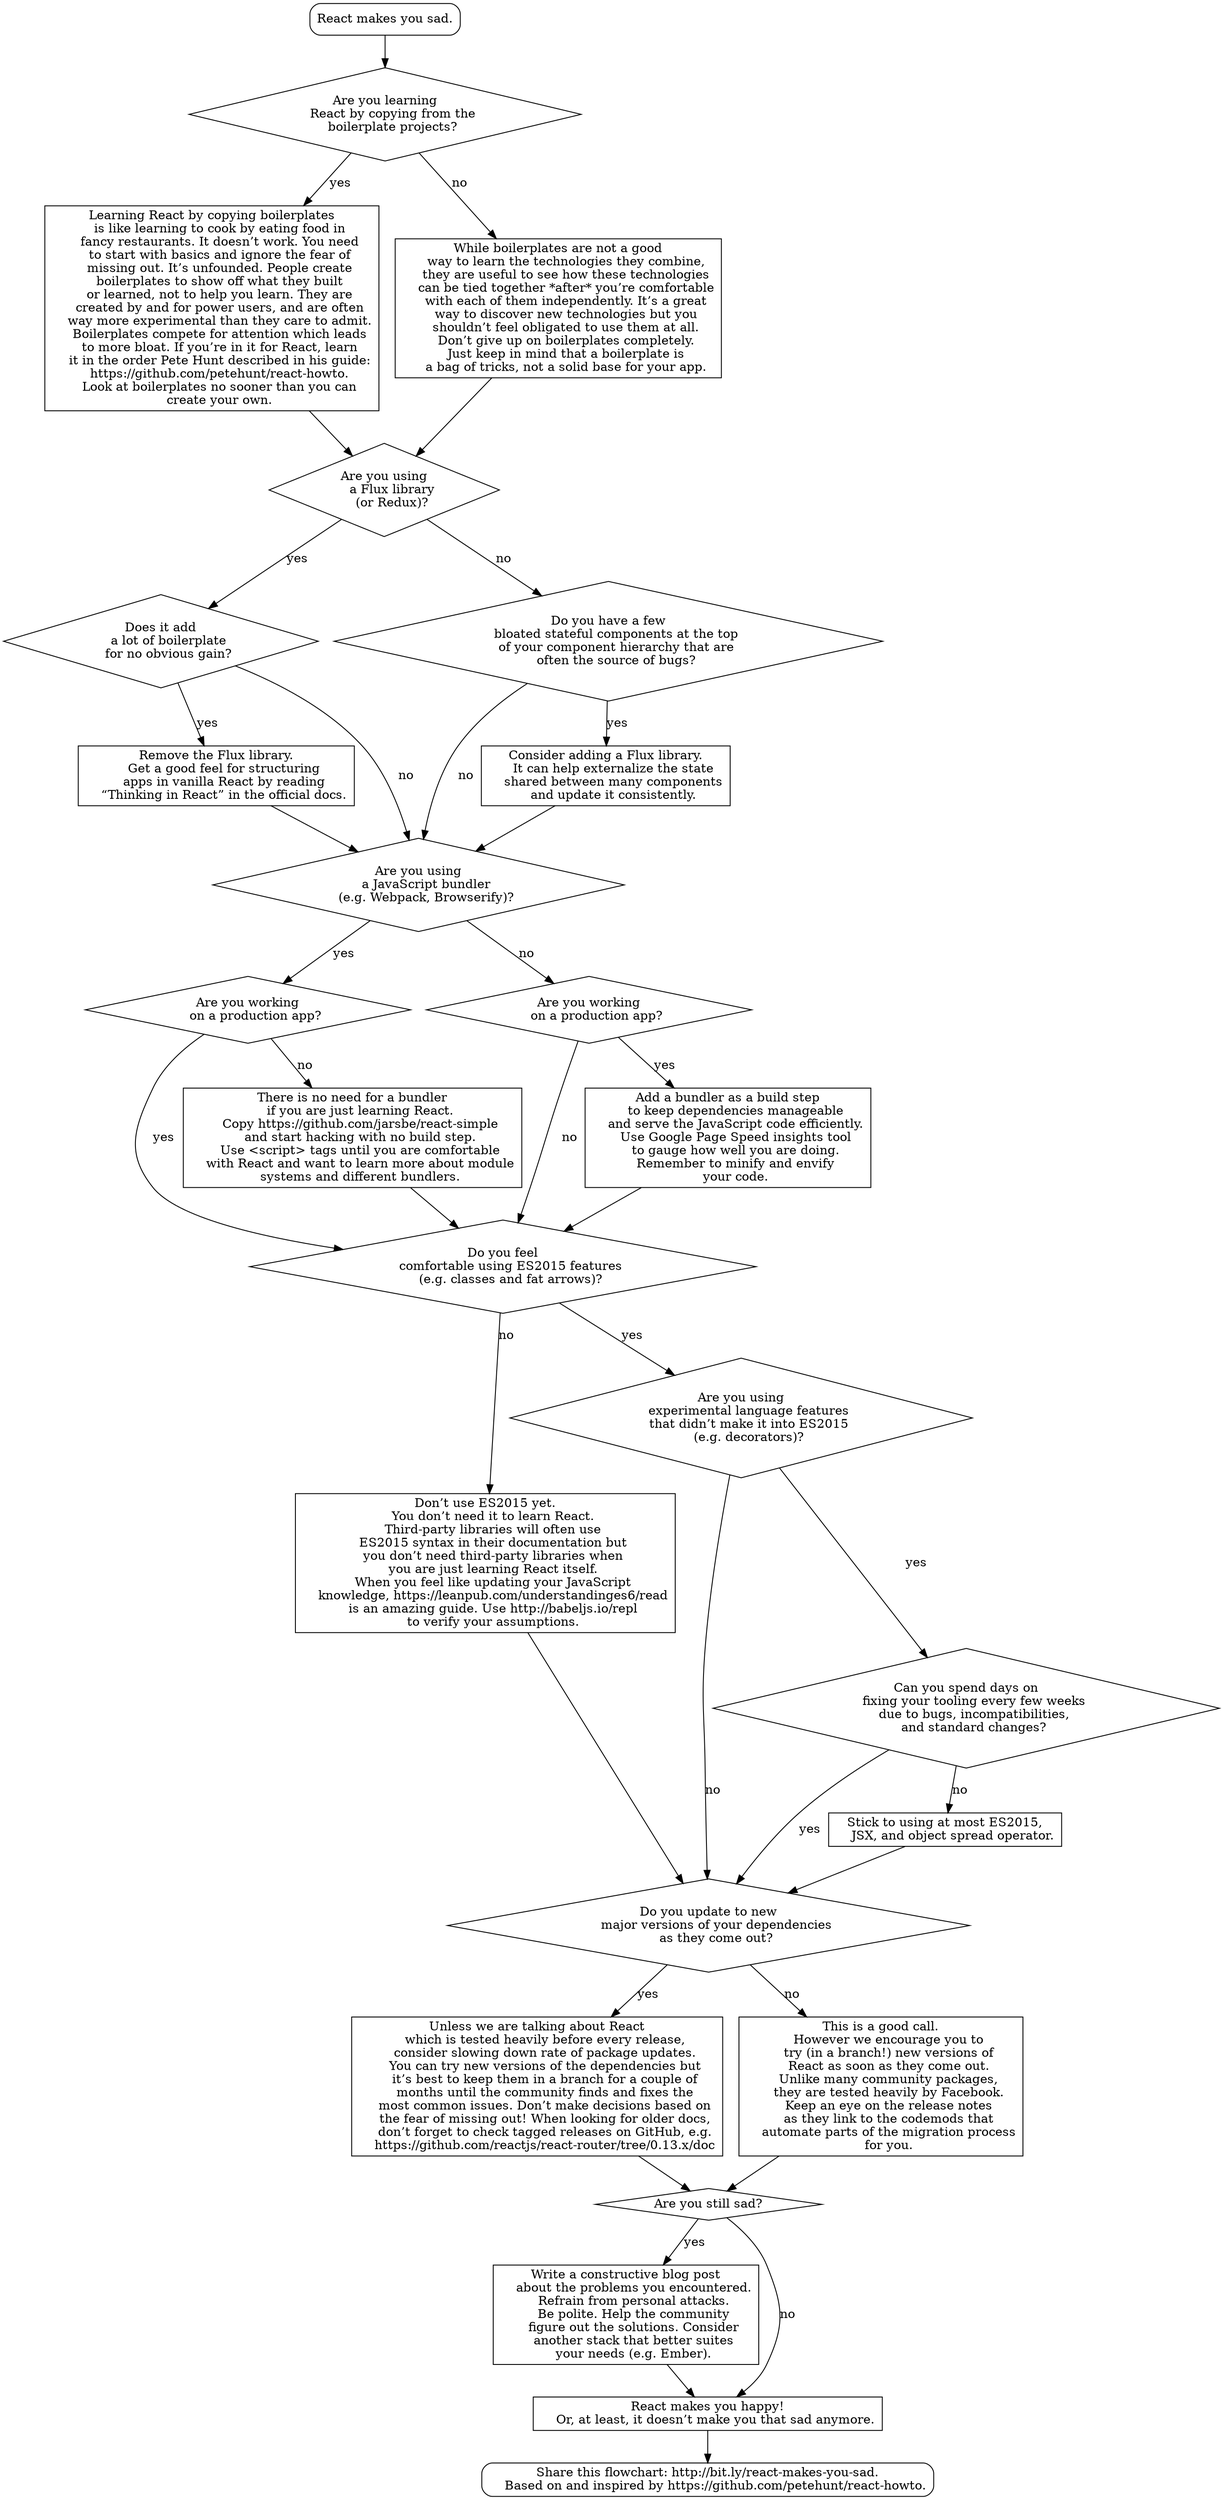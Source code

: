 digraph {
  unhappy[
    shape="box",
    style=rounded,
    label="React makes you sad."
  ]
  unhappy -> are_you_using_react_boilerplates;

  # Boilerplate Fatigue

  are_you_using_react_boilerplates[
    shape="diamond",
    label="Are you learning
    React by copying from the
    boilerplate projects?"
  ]
  are_you_using_react_boilerplates -> boilerplates_dont_teach[label="yes"]
  are_you_using_react_boilerplates -> steal_from_boilerplates[label="no"]

  boilerplates_dont_teach[
    shape="box",
    label="Learning React by copying boilerplates
    is like learning to cook by eating food in
    fancy restaurants. It doesn’t work. You need
    to start with basics and ignore the fear of
    missing out. It’s unfounded. People create
    boilerplates to show off what they built
    or learned, not to help you learn. They are
    created by and for power users, and are often
    way more experimental than they care to admit.
    Boilerplates compete for attention which leads
    to more bloat. If you’re in it for React, learn
    it in the order Pete Hunt described in his guide:
    https://github.com/petehunt/react-howto.
    Look at boilerplates no sooner than you can
    create your own."
  ]
  boilerplates_dont_teach -> are_you_using_flux

  steal_from_boilerplates[
    shape="box",
    label="While boilerplates are not a good
    way to learn the technologies they combine,
    they are useful to see how these technologies
    can be tied together *after* you’re comfortable
    with each of them independently. It’s a great
    way to discover new technologies but you
    shouldn’t feel obligated to use them at all.
    Don’t give up on boilerplates completely.
    Just keep in mind that a boilerplate is
    a bag of tricks, not a solid base for your app."
  ]
  steal_from_boilerplates -> are_you_using_flux

  # Flux Fatigue

  are_you_using_flux[
    shape="diamond",
    label="Are you using
    a Flux library
    (or Redux)?"
  ]
  are_you_using_flux -> is_too_much_flux[label="yes"]
  are_you_using_flux -> is_not_enough_flux[label="no"]

  is_too_much_flux[
    shape="diamond",
    label="Does it add
    a lot of boilerplate
    for no obvious gain?"
  ]
  is_too_much_flux -> remove_flux[label="yes"]
  is_too_much_flux -> are_you_using_bundler[label="no"]

  is_not_enough_flux[
    shape="diamond",
    label="Do you have a few
    bloated stateful components at the top
    of your component hierarchy that are
    often the source of bugs?"
  ]
  is_not_enough_flux -> add_flux[label="yes"]
  is_not_enough_flux -> are_you_using_bundler[label="no"]

  add_flux[
    shape="box",
    label="Consider adding a Flux library.
    It can help externalize the state
    shared between many components
    and update it consistently."
  ]
  add_flux -> are_you_using_bundler

  remove_flux[
    shape="box",
    label="Remove the Flux library.
    Get a good feel for structuring
    apps in vanilla React by reading
    “Thinking in React” in the official docs."
  ]
  remove_flux -> are_you_using_bundler

  # Bundler Fatigue

  are_you_using_bundler[
    shape="diamond",
    label="Are you using
    a JavaScript bundler
    (e.g. Webpack, Browserify)?"
  ]
  are_you_using_bundler -> are_you_working_on_production_app_with_bundler[label="yes"]
  are_you_using_bundler -> are_you_working_on_production_app_without_bundler[label="no"]

  are_you_working_on_production_app_with_bundler[
    shape="diamond",
    label="Are you working
    on a production app?"
  ]
  are_you_working_on_production_app_with_bundler -> do_you_know_es2015[label="yes"]
  are_you_working_on_production_app_with_bundler -> remove_bundler[label="no"]

  are_you_working_on_production_app_without_bundler[
    shape="diamond",
    label="Are you working
    on a production app?"
  ]
  are_you_working_on_production_app_without_bundler -> add_bundler[label="yes"]
  are_you_working_on_production_app_without_bundler -> do_you_know_es2015[label="no"]

  add_bundler[
    shape="box",
    label="Add a bundler as a build step
    to keep dependencies manageable
    and serve the JavaScript code efficiently.
    Use Google Page Speed insights tool
    to gauge how well you are doing.
    Remember to minify and envify
    your code."
  ]
  add_bundler -> do_you_know_es2015

  remove_bundler[
    shape="box",
    label="There is no need for a bundler
    if you are just learning React.
    Copy https://github.com/jarsbe/react-simple
    and start hacking with no build step.
    Use <script> tags until you are comfortable
    with React and want to learn more about module
    systems and different bundlers."
  ]
  remove_bundler -> do_you_know_es2015

  # ES2015 Fatigue

  do_you_know_es2015[
    shape="diamond",
    label="Do you feel
    comfortable using ES2015 features
    (e.g. classes and fat arrows)?"
  ]
  do_you_know_es2015 -> use_es5[label="no"]
  do_you_know_es2015 -> are_you_using_dangerous_features[label="yes"]

  use_es5[
    shape="box",
    label="Don’t use ES2015 yet.
    You don’t need it to learn React.
    Third-party libraries will often use
    ES2015 syntax in their documentation but
    you don’t need third-party libraries when
    you are just learning React itself.
    When you feel like updating your JavaScript
    knowledge, https://leanpub.com/understandinges6/read
    is an amazing guide. Use http://babeljs.io/repl
    to verify your assumptions."
  ]
  use_es5 -> do_you_update_packages_asap

  # ESnext Fatigue

  are_you_using_dangerous_features[
    shape="diamond",
    label="Are you using
    experimental language features
    that didn’t make it into ES2015
    (e.g. decorators)?"
  ]
  are_you_using_dangerous_features -> can_you_spend_days_on_your_tooling[label="yes"]
  are_you_using_dangerous_features -> do_you_update_packages_asap[label="no"]

  can_you_spend_days_on_your_tooling[
    shape="diamond",
    label="Can you spend days on
    fixing your tooling every few weeks
    due to bugs, incompatibilities,
    and standard changes?"
  ]
  can_you_spend_days_on_your_tooling -> do_you_update_packages_asap[label="yes"]
  can_you_spend_days_on_your_tooling -> stick_to_es2015[label="no"]

  stick_to_es2015[
    shape="box",
    label="Stick to using at most ES2015,
    JSX, and object spread operator."
  ]
  stick_to_es2015 -> do_you_update_packages_asap

  # Semver Fatigue

  do_you_update_packages_asap[
    shape="diamond",
    label="Do you update to new
    major versions of your dependencies
    as they come out?"
  ]
  do_you_update_packages_asap -> give_it_two_months[label="yes"]
  do_you_update_packages_asap -> consider_updating_react[label="no"]

  give_it_two_months[
    shape="box",
    label="Unless we are talking about React
    which is tested heavily before every release,
    consider slowing down rate of package updates.
    You can try new versions of the dependencies but
    it’s best to keep them in a branch for a couple of
    months until the community finds and fixes the
    most common issues. Don’t make decisions based on
    the fear of missing out! When looking for older docs,
    don’t forget to check tagged releases on GitHub, e.g.
    https://github.com/reactjs/react-router/tree/0.13.x/doc"
  ]
  give_it_two_months -> are_you_still_sad

  consider_updating_react[
    shape="box",
    label="This is a good call.
    However we encourage you to
    try (in a branch!) new versions of
    React as soon as they come out.
    Unlike many community packages,
    they are tested heavily by Facebook.
    Keep an eye on the release notes
    as they link to the codemods that
    automate parts of the migration process
    for you."
  ]
  consider_updating_react -> are_you_still_sad

  # End

  are_you_still_sad[
    shape="diamond",
    label="Are you still sad?"
  ]
  are_you_still_sad -> rant[label="yes"];
  are_you_still_sad -> happy[label="no"];

  rant[
    shape="box",
    label="Write a constructive blog post
    about the problems you encountered.
    Refrain from personal attacks.
    Be polite. Help the community
    figure out the solutions. Consider
    another stack that better suites
    your needs (e.g. Ember)."
  ]
  rant -> happy

  happy[
    shape="box",
    label="React makes you happy!
    Or, at least, it doesn’t make you that sad anymore."
  ]
  happy -> share

  share [
    shape="box",
    style=rounded,
    label="Share this flowchart: http://bit.ly/react-makes-you-sad.
    Based on and inspired by https://github.com/petehunt/react-howto."
  ]
}
